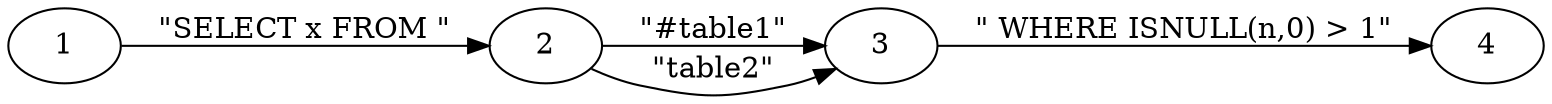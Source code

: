digraph G{
rankdir=LR
1 -> 2[label="\"SELECT x FROM \""]
2 -> 3[label="\"#table1\""]
2 -> 3[label="\"table2\""]
3 -> 4[label="\" WHERE ISNULL(n,0) > 1\""]
}
